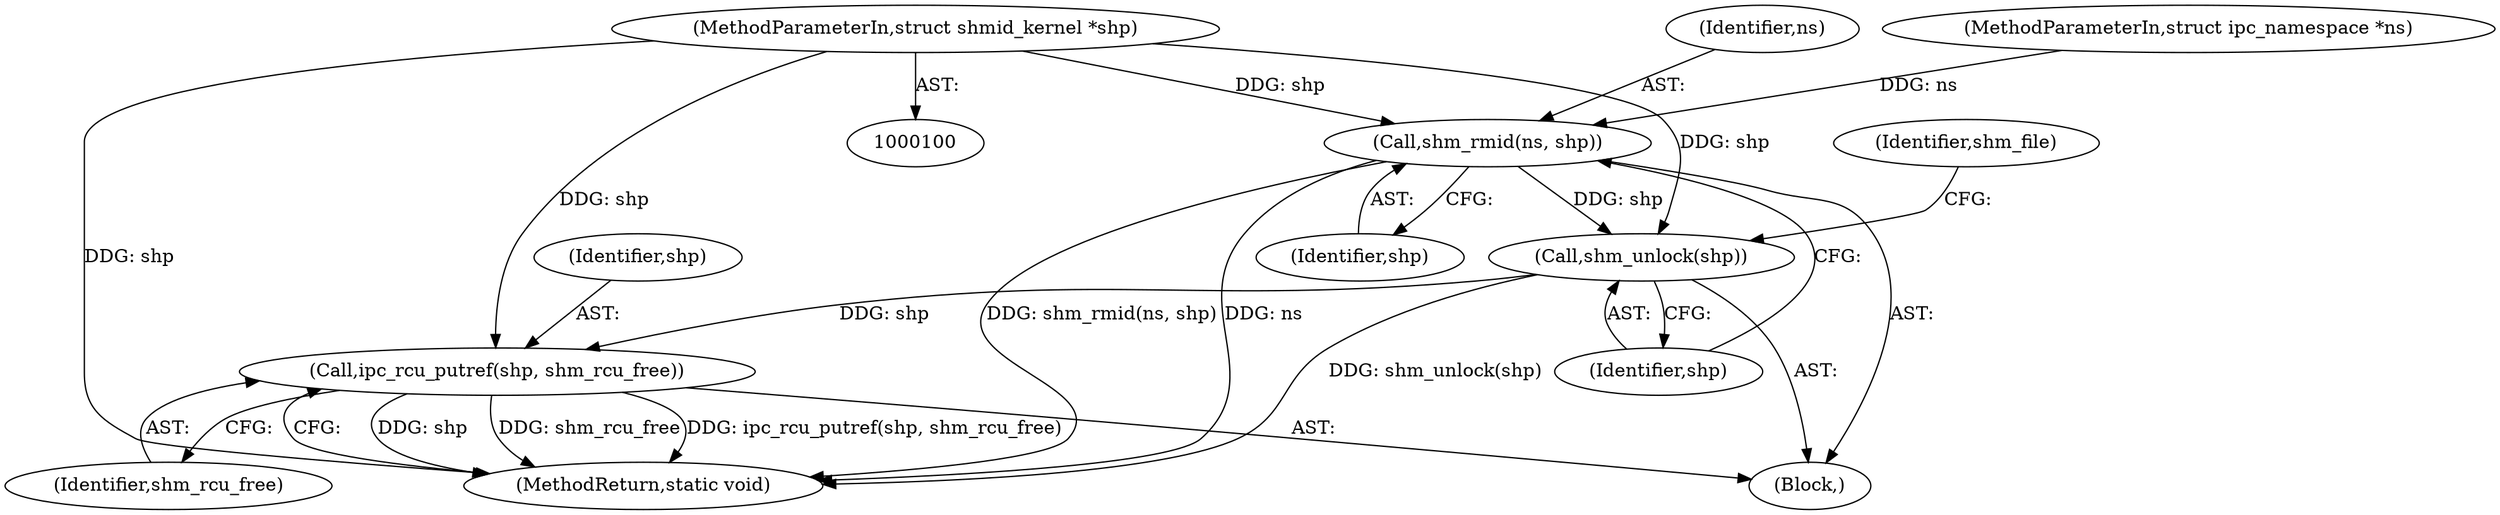 digraph "0_linux_a399b29dfbaaaf91162b2dc5a5875dd51bbfa2a1_1@pointer" {
"1000102" [label="(MethodParameterIn,struct shmid_kernel *shp)"];
"1000128" [label="(Call,shm_rmid(ns, shp))"];
"1000131" [label="(Call,shm_unlock(shp))"];
"1000158" [label="(Call,ipc_rcu_putref(shp, shm_rcu_free))"];
"1000161" [label="(MethodReturn,static void)"];
"1000129" [label="(Identifier,ns)"];
"1000101" [label="(MethodParameterIn,struct ipc_namespace *ns)"];
"1000130" [label="(Identifier,shp)"];
"1000159" [label="(Identifier,shp)"];
"1000128" [label="(Call,shm_rmid(ns, shp))"];
"1000102" [label="(MethodParameterIn,struct shmid_kernel *shp)"];
"1000103" [label="(Block,)"];
"1000132" [label="(Identifier,shp)"];
"1000158" [label="(Call,ipc_rcu_putref(shp, shm_rcu_free))"];
"1000160" [label="(Identifier,shm_rcu_free)"];
"1000131" [label="(Call,shm_unlock(shp))"];
"1000136" [label="(Identifier,shm_file)"];
"1000102" -> "1000100"  [label="AST: "];
"1000102" -> "1000161"  [label="DDG: shp"];
"1000102" -> "1000128"  [label="DDG: shp"];
"1000102" -> "1000131"  [label="DDG: shp"];
"1000102" -> "1000158"  [label="DDG: shp"];
"1000128" -> "1000103"  [label="AST: "];
"1000128" -> "1000130"  [label="CFG: "];
"1000129" -> "1000128"  [label="AST: "];
"1000130" -> "1000128"  [label="AST: "];
"1000132" -> "1000128"  [label="CFG: "];
"1000128" -> "1000161"  [label="DDG: ns"];
"1000128" -> "1000161"  [label="DDG: shm_rmid(ns, shp)"];
"1000101" -> "1000128"  [label="DDG: ns"];
"1000128" -> "1000131"  [label="DDG: shp"];
"1000131" -> "1000103"  [label="AST: "];
"1000131" -> "1000132"  [label="CFG: "];
"1000132" -> "1000131"  [label="AST: "];
"1000136" -> "1000131"  [label="CFG: "];
"1000131" -> "1000161"  [label="DDG: shm_unlock(shp)"];
"1000131" -> "1000158"  [label="DDG: shp"];
"1000158" -> "1000103"  [label="AST: "];
"1000158" -> "1000160"  [label="CFG: "];
"1000159" -> "1000158"  [label="AST: "];
"1000160" -> "1000158"  [label="AST: "];
"1000161" -> "1000158"  [label="CFG: "];
"1000158" -> "1000161"  [label="DDG: shp"];
"1000158" -> "1000161"  [label="DDG: shm_rcu_free"];
"1000158" -> "1000161"  [label="DDG: ipc_rcu_putref(shp, shm_rcu_free)"];
}
